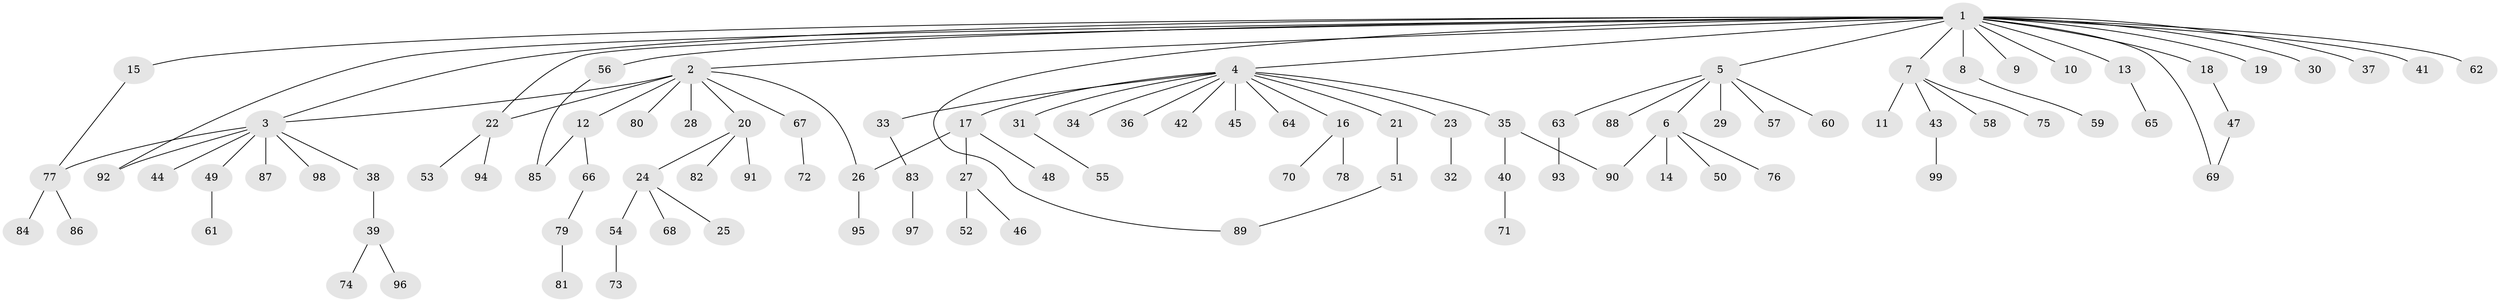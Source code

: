 // Generated by graph-tools (version 1.1) at 2025/26/03/09/25 03:26:01]
// undirected, 99 vertices, 107 edges
graph export_dot {
graph [start="1"]
  node [color=gray90,style=filled];
  1;
  2;
  3;
  4;
  5;
  6;
  7;
  8;
  9;
  10;
  11;
  12;
  13;
  14;
  15;
  16;
  17;
  18;
  19;
  20;
  21;
  22;
  23;
  24;
  25;
  26;
  27;
  28;
  29;
  30;
  31;
  32;
  33;
  34;
  35;
  36;
  37;
  38;
  39;
  40;
  41;
  42;
  43;
  44;
  45;
  46;
  47;
  48;
  49;
  50;
  51;
  52;
  53;
  54;
  55;
  56;
  57;
  58;
  59;
  60;
  61;
  62;
  63;
  64;
  65;
  66;
  67;
  68;
  69;
  70;
  71;
  72;
  73;
  74;
  75;
  76;
  77;
  78;
  79;
  80;
  81;
  82;
  83;
  84;
  85;
  86;
  87;
  88;
  89;
  90;
  91;
  92;
  93;
  94;
  95;
  96;
  97;
  98;
  99;
  1 -- 2;
  1 -- 3;
  1 -- 4;
  1 -- 5;
  1 -- 7;
  1 -- 8;
  1 -- 9;
  1 -- 10;
  1 -- 13;
  1 -- 15;
  1 -- 18;
  1 -- 19;
  1 -- 22;
  1 -- 30;
  1 -- 37;
  1 -- 41;
  1 -- 56;
  1 -- 62;
  1 -- 69;
  1 -- 89;
  1 -- 92;
  2 -- 3;
  2 -- 12;
  2 -- 20;
  2 -- 22;
  2 -- 26;
  2 -- 28;
  2 -- 67;
  2 -- 80;
  3 -- 38;
  3 -- 44;
  3 -- 49;
  3 -- 77;
  3 -- 87;
  3 -- 92;
  3 -- 98;
  4 -- 16;
  4 -- 17;
  4 -- 21;
  4 -- 23;
  4 -- 31;
  4 -- 33;
  4 -- 34;
  4 -- 35;
  4 -- 36;
  4 -- 42;
  4 -- 45;
  4 -- 64;
  5 -- 6;
  5 -- 29;
  5 -- 57;
  5 -- 60;
  5 -- 63;
  5 -- 88;
  6 -- 14;
  6 -- 50;
  6 -- 76;
  6 -- 90;
  7 -- 11;
  7 -- 43;
  7 -- 58;
  7 -- 75;
  8 -- 59;
  12 -- 66;
  12 -- 85;
  13 -- 65;
  15 -- 77;
  16 -- 70;
  16 -- 78;
  17 -- 26;
  17 -- 27;
  17 -- 48;
  18 -- 47;
  20 -- 24;
  20 -- 82;
  20 -- 91;
  21 -- 51;
  22 -- 53;
  22 -- 94;
  23 -- 32;
  24 -- 25;
  24 -- 54;
  24 -- 68;
  26 -- 95;
  27 -- 46;
  27 -- 52;
  31 -- 55;
  33 -- 83;
  35 -- 40;
  35 -- 90;
  38 -- 39;
  39 -- 74;
  39 -- 96;
  40 -- 71;
  43 -- 99;
  47 -- 69;
  49 -- 61;
  51 -- 89;
  54 -- 73;
  56 -- 85;
  63 -- 93;
  66 -- 79;
  67 -- 72;
  77 -- 84;
  77 -- 86;
  79 -- 81;
  83 -- 97;
}
